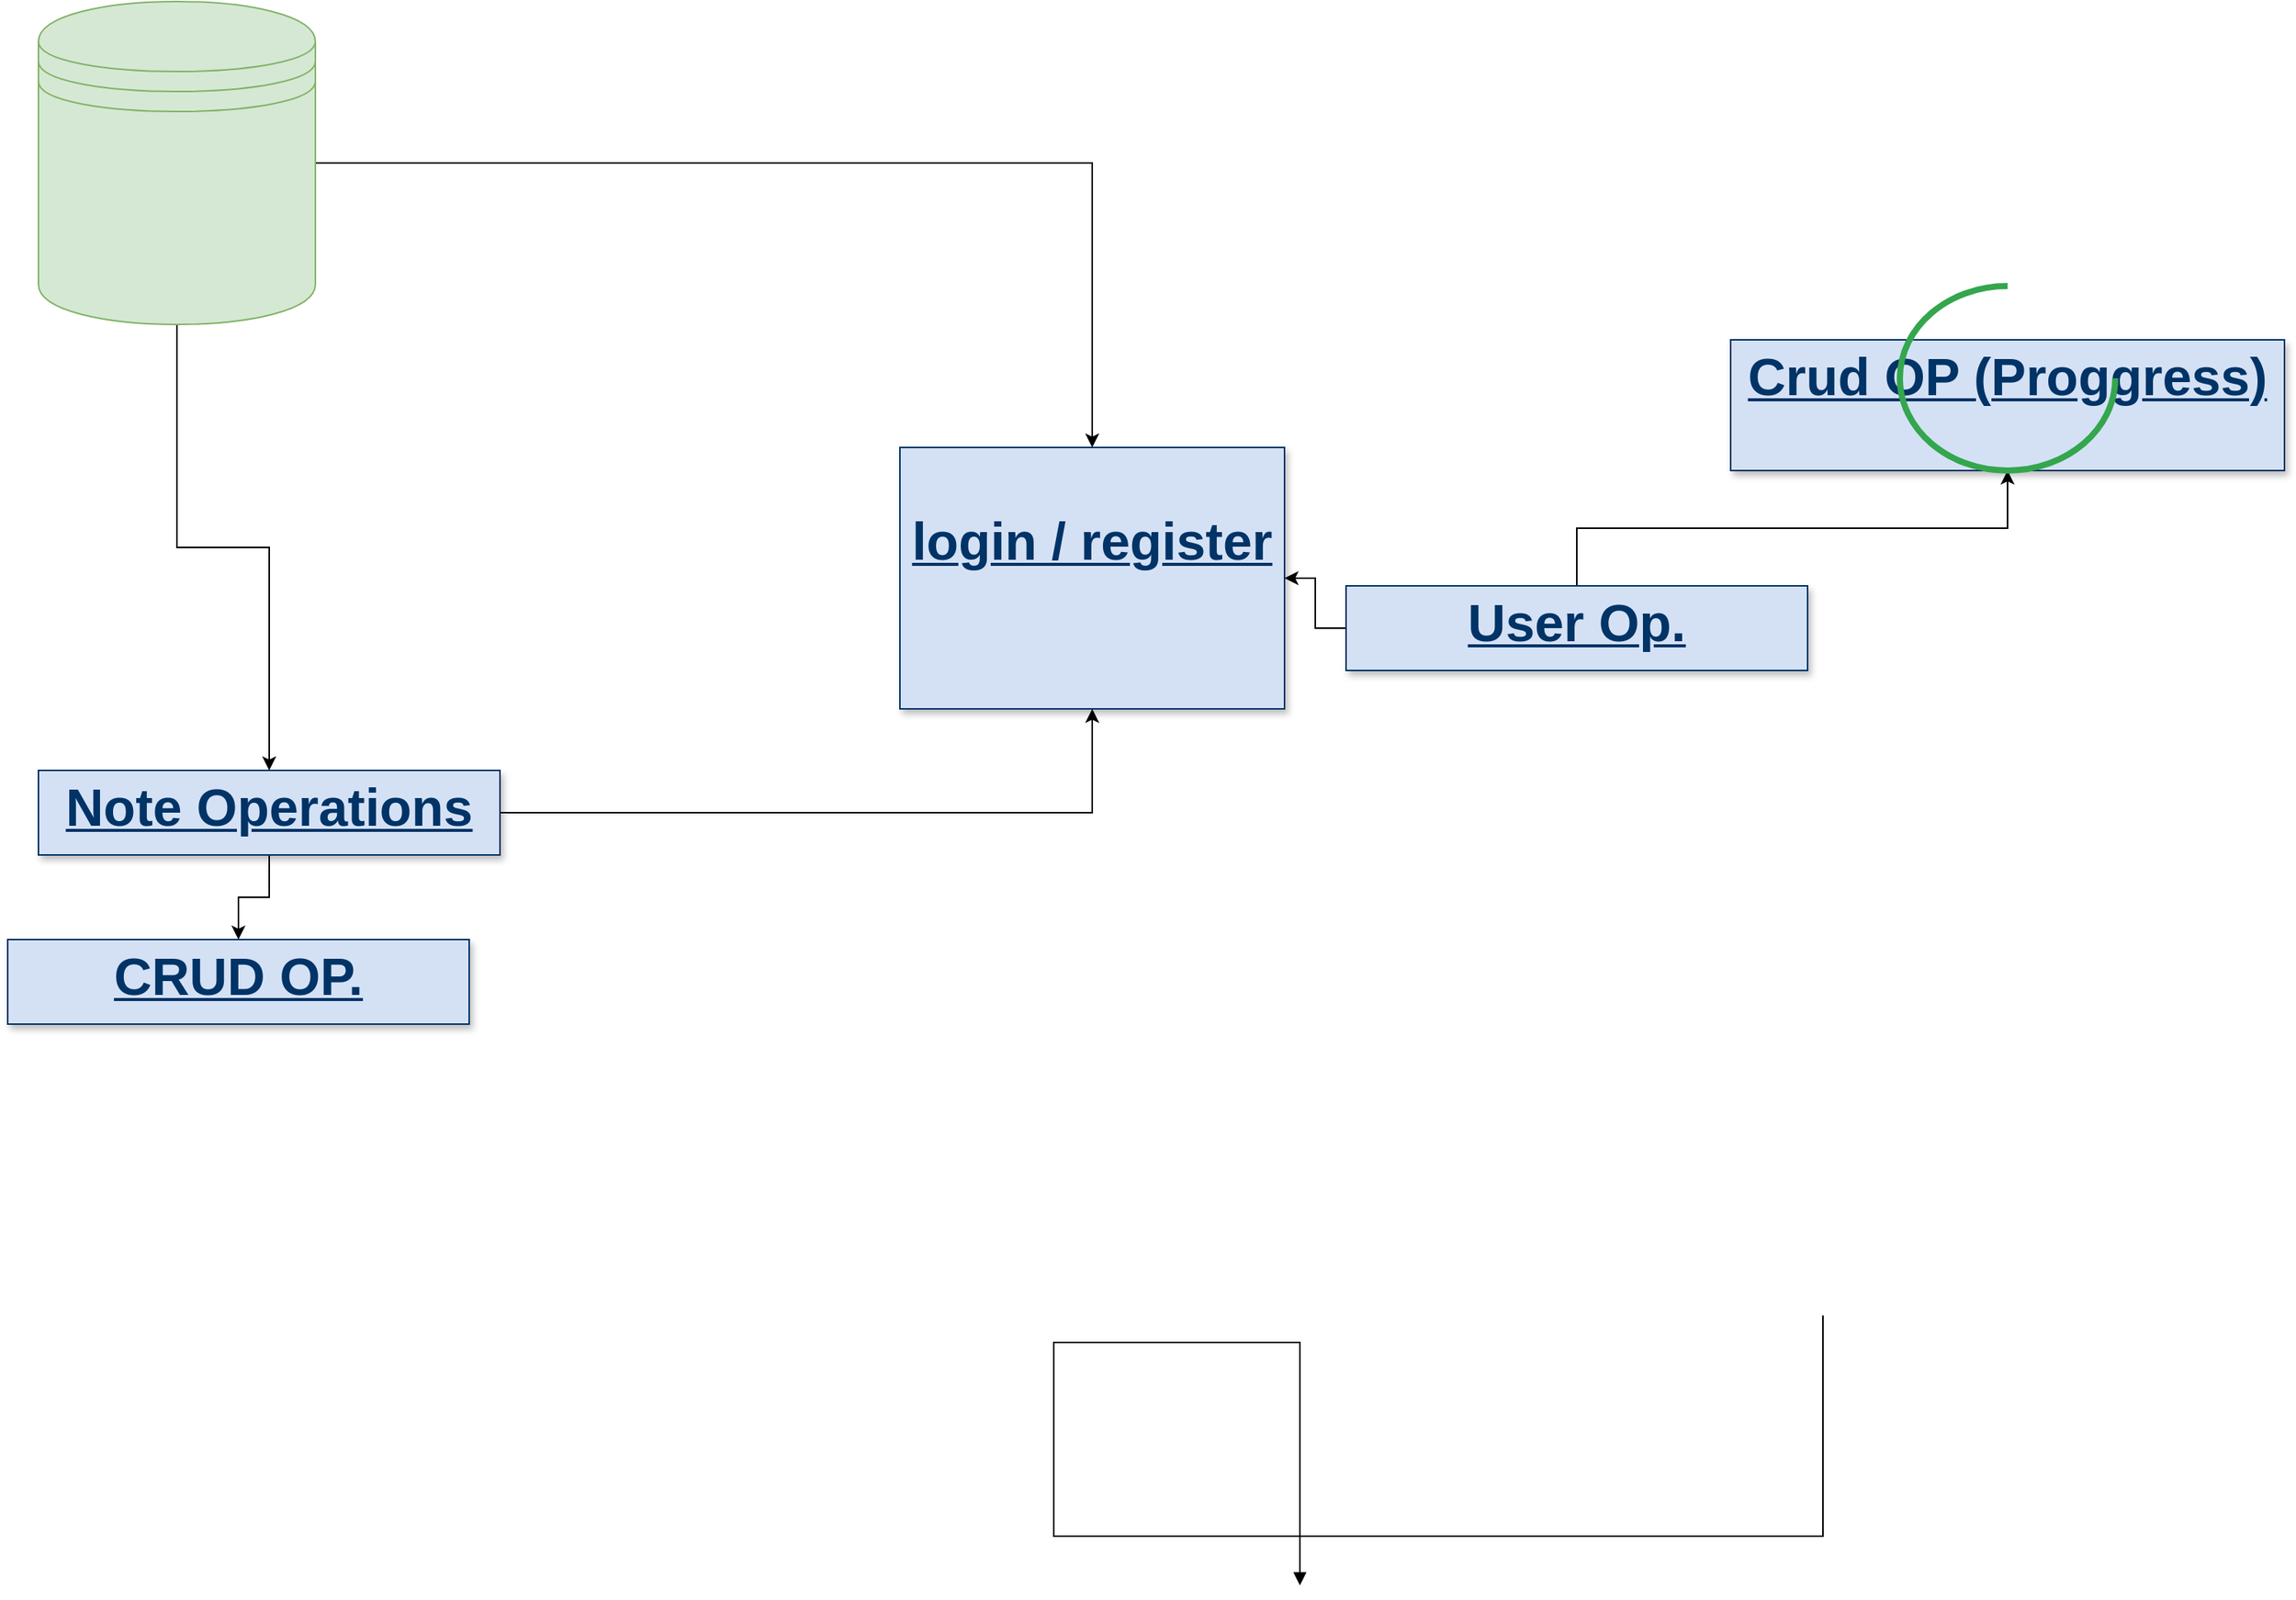 <mxfile version="20.4.0" type="github">
  <diagram name="Page-1" id="efa7a0a1-bf9b-a30e-e6df-94a7791c09e9">
    <mxGraphModel dx="2062" dy="1923" grid="1" gridSize="10" guides="1" tooltips="1" connect="1" arrows="1" fold="1" page="1" pageScale="1" pageWidth="826" pageHeight="1169" background="none" math="0" shadow="0">
      <root>
        <mxCell id="0" />
        <mxCell id="1" parent="0" />
        <mxCell id="23" value="&lt;h1 style=&quot;margin: 0px; margin-top: 4px; text-align: center; text-decoration: underline;&quot;&gt;&lt;b&gt;&lt;font style=&quot;font-size: 34px; line-height: 3.4;&quot;&gt;login / register&lt;/font&gt;&lt;/b&gt;&lt;/h1&gt;" style="verticalAlign=top;align=left;overflow=fill;fontSize=12;fontFamily=Helvetica;html=1;strokeColor=#003366;shadow=1;fillColor=#D4E1F5;fontColor=#003366" parent="1" vertex="1">
          <mxGeometry x="810" y="100" width="250" height="170" as="geometry" />
        </mxCell>
        <mxCell id="113" value="" style="endArrow=block;endFill=1;edgeStyle=orthogonalEdgeStyle;align=left;verticalAlign=top;entryX=1;entryY=0.75;exitX=0;exitY=0.75;rounded=0" parent="1" target="29" edge="1">
          <mxGeometry x="-1" relative="1" as="geometry">
            <mxPoint x="1410" y="664.46" as="sourcePoint" />
            <mxPoint x="1070" y="840" as="targetPoint" />
            <Array as="points">
              <mxPoint x="910" y="808" />
              <mxPoint x="910" y="682" />
            </Array>
          </mxGeometry>
        </mxCell>
        <mxCell id="Vavnz0k1IiKGktxs_Jg3-192" style="edgeStyle=orthogonalEdgeStyle;rounded=0;orthogonalLoop=1;jettySize=auto;html=1;fontSize=34;" edge="1" parent="1" source="Vavnz0k1IiKGktxs_Jg3-191" target="23">
          <mxGeometry relative="1" as="geometry" />
        </mxCell>
        <mxCell id="Vavnz0k1IiKGktxs_Jg3-195" style="edgeStyle=orthogonalEdgeStyle;rounded=0;orthogonalLoop=1;jettySize=auto;html=1;fontSize=34;" edge="1" parent="1" source="Vavnz0k1IiKGktxs_Jg3-191" target="Vavnz0k1IiKGktxs_Jg3-194">
          <mxGeometry relative="1" as="geometry" />
        </mxCell>
        <mxCell id="Vavnz0k1IiKGktxs_Jg3-191" value="&lt;h1 style=&quot;margin: 0px; margin-top: 4px; text-align: center; text-decoration: underline;&quot;&gt;&lt;span style=&quot;font-size: 34px;&quot;&gt;Note Operations&lt;/span&gt;&lt;/h1&gt;" style="verticalAlign=top;align=left;overflow=fill;fontSize=12;fontFamily=Helvetica;html=1;strokeColor=#003366;shadow=1;fillColor=#D4E1F5;fontColor=#003366" vertex="1" parent="1">
          <mxGeometry x="250" y="310" width="300" height="55" as="geometry" />
        </mxCell>
        <mxCell id="Vavnz0k1IiKGktxs_Jg3-194" value="&lt;h1 style=&quot;margin: 0px; margin-top: 4px; text-align: center; text-decoration: underline;&quot;&gt;&lt;span style=&quot;font-size: 34px;&quot;&gt;CRUD OP.&lt;/span&gt;&lt;/h1&gt;" style="verticalAlign=top;align=left;overflow=fill;fontSize=12;fontFamily=Helvetica;html=1;strokeColor=#003366;shadow=1;fillColor=#D4E1F5;fontColor=#003366" vertex="1" parent="1">
          <mxGeometry x="230" y="420" width="300" height="55" as="geometry" />
        </mxCell>
        <mxCell id="Vavnz0k1IiKGktxs_Jg3-196" style="edgeStyle=orthogonalEdgeStyle;rounded=0;orthogonalLoop=1;jettySize=auto;html=1;exitX=0.5;exitY=1;exitDx=0;exitDy=0;fontSize=34;" edge="1" parent="1" source="23" target="23">
          <mxGeometry relative="1" as="geometry" />
        </mxCell>
        <mxCell id="Vavnz0k1IiKGktxs_Jg3-198" style="edgeStyle=orthogonalEdgeStyle;rounded=0;orthogonalLoop=1;jettySize=auto;html=1;fontSize=34;" edge="1" parent="1" source="Vavnz0k1IiKGktxs_Jg3-197" target="23">
          <mxGeometry relative="1" as="geometry" />
        </mxCell>
        <mxCell id="Vavnz0k1IiKGktxs_Jg3-200" style="edgeStyle=orthogonalEdgeStyle;rounded=0;orthogonalLoop=1;jettySize=auto;html=1;fontSize=34;" edge="1" parent="1" source="Vavnz0k1IiKGktxs_Jg3-197" target="Vavnz0k1IiKGktxs_Jg3-199">
          <mxGeometry relative="1" as="geometry" />
        </mxCell>
        <mxCell id="Vavnz0k1IiKGktxs_Jg3-197" value="&lt;h1 style=&quot;margin: 0px; margin-top: 4px; text-align: center; text-decoration: underline;&quot;&gt;&lt;span style=&quot;font-size: 34px;&quot;&gt;User Op.&lt;/span&gt;&lt;/h1&gt;" style="verticalAlign=top;align=left;overflow=fill;fontSize=12;fontFamily=Helvetica;html=1;strokeColor=#003366;shadow=1;fillColor=#D4E1F5;fontColor=#003366" vertex="1" parent="1">
          <mxGeometry x="1100" y="190" width="300" height="55" as="geometry" />
        </mxCell>
        <mxCell id="Vavnz0k1IiKGktxs_Jg3-199" value="&lt;h1 style=&quot;margin: 0px; margin-top: 4px; text-align: center; text-decoration: underline;&quot;&gt;&lt;span style=&quot;font-size: 34px;&quot;&gt;Crud OP (Proggress)&lt;/span&gt;&lt;/h1&gt;" style="verticalAlign=top;align=left;overflow=fill;fontSize=12;fontFamily=Helvetica;html=1;strokeColor=#003366;shadow=1;fillColor=#D4E1F5;fontColor=#003366" vertex="1" parent="1">
          <mxGeometry x="1350" y="30" width="360" height="85" as="geometry" />
        </mxCell>
        <mxCell id="Vavnz0k1IiKGktxs_Jg3-201" value="" style="html=1;shadow=0;dashed=0;shape=mxgraph.basic.arc;startAngle=0.25;endAngle=1;strokeWidth=4;strokeColor=#34A64D;fontSize=34;" vertex="1" parent="1">
          <mxGeometry x="1460" y="-5" width="140" height="120" as="geometry" />
        </mxCell>
        <mxCell id="Vavnz0k1IiKGktxs_Jg3-208" style="edgeStyle=orthogonalEdgeStyle;rounded=0;orthogonalLoop=1;jettySize=auto;html=1;fontSize=34;" edge="1" parent="1" source="Vavnz0k1IiKGktxs_Jg3-207" target="23">
          <mxGeometry relative="1" as="geometry" />
        </mxCell>
        <mxCell id="Vavnz0k1IiKGktxs_Jg3-210" style="edgeStyle=orthogonalEdgeStyle;rounded=0;orthogonalLoop=1;jettySize=auto;html=1;fontSize=34;" edge="1" parent="1" source="Vavnz0k1IiKGktxs_Jg3-207" target="Vavnz0k1IiKGktxs_Jg3-191">
          <mxGeometry relative="1" as="geometry" />
        </mxCell>
        <mxCell id="Vavnz0k1IiKGktxs_Jg3-207" value="" style="shape=datastore;whiteSpace=wrap;html=1;fontSize=34;fillColor=#d5e8d4;strokeColor=#82b366;" vertex="1" parent="1">
          <mxGeometry x="250" y="-190" width="180" height="210" as="geometry" />
        </mxCell>
      </root>
    </mxGraphModel>
  </diagram>
</mxfile>
